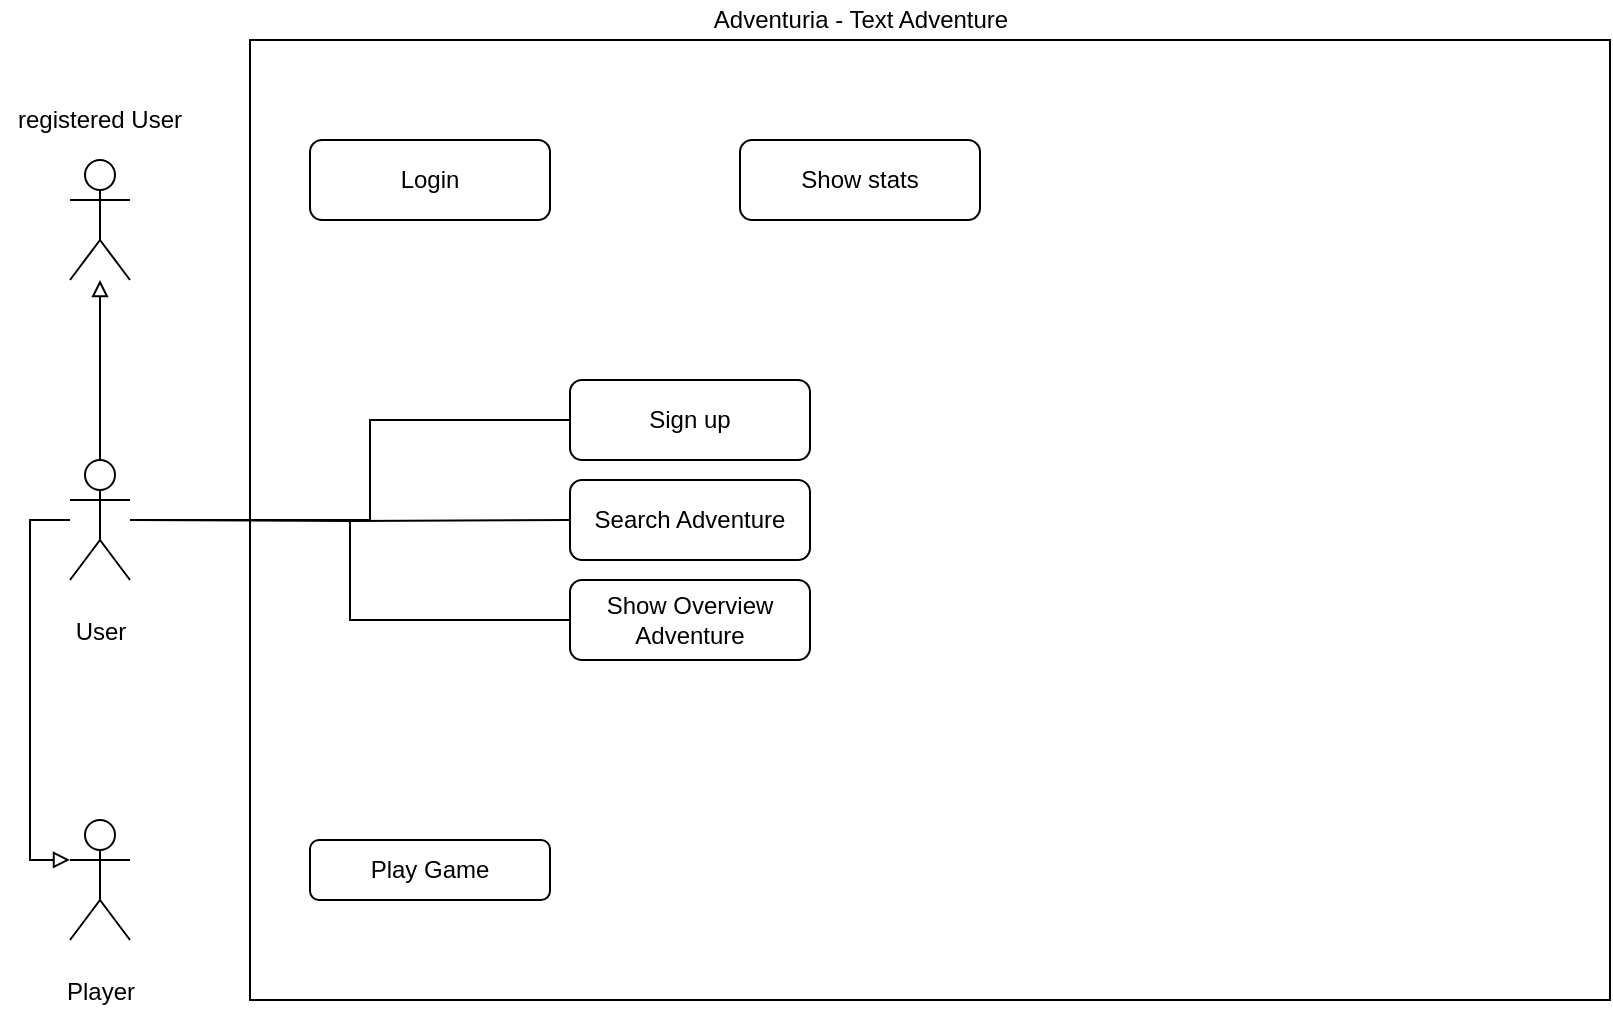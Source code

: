 <mxfile version="14.7.7" type="github">
  <diagram id="2k4qvEb0eAt47WyBkYto" name="Page-1">
    <mxGraphModel dx="976" dy="928" grid="1" gridSize="10" guides="1" tooltips="1" connect="1" arrows="1" fold="1" page="1" pageScale="1" pageWidth="827" pageHeight="1169" math="0" shadow="0">
      <root>
        <mxCell id="0" />
        <mxCell id="1" parent="0" />
        <mxCell id="qG030Nj6i0k_ADabBcjQ-6" value="&lt;p&gt;&lt;br&gt;&lt;/p&gt;" style="shape=umlActor;verticalLabelPosition=bottom;verticalAlign=top;html=1;outlineConnect=0;" parent="1" vertex="1">
          <mxGeometry x="40" y="130" width="30" height="60" as="geometry" />
        </mxCell>
        <mxCell id="Zf223wvTRj6IdAtIRfd2-1" value="" style="rounded=0;whiteSpace=wrap;html=1;fillColor=none;" vertex="1" parent="1">
          <mxGeometry x="130" y="70" width="680" height="480" as="geometry" />
        </mxCell>
        <mxCell id="Zf223wvTRj6IdAtIRfd2-2" value="Adventuria - Text Adventure" style="text;html=1;align=center;verticalAlign=middle;resizable=0;points=[];autosize=1;strokeColor=none;" vertex="1" parent="1">
          <mxGeometry x="355" y="50" width="160" height="20" as="geometry" />
        </mxCell>
        <mxCell id="Zf223wvTRj6IdAtIRfd2-8" style="edgeStyle=orthogonalEdgeStyle;rounded=0;orthogonalLoop=1;jettySize=auto;html=1;endArrow=block;endFill=0;" edge="1" parent="1" source="Zf223wvTRj6IdAtIRfd2-4" target="qG030Nj6i0k_ADabBcjQ-6">
          <mxGeometry relative="1" as="geometry" />
        </mxCell>
        <mxCell id="Zf223wvTRj6IdAtIRfd2-11" style="edgeStyle=orthogonalEdgeStyle;rounded=0;orthogonalLoop=1;jettySize=auto;html=1;endArrow=block;endFill=0;entryX=0;entryY=0.333;entryDx=0;entryDy=0;entryPerimeter=0;" edge="1" parent="1" source="Zf223wvTRj6IdAtIRfd2-4" target="Zf223wvTRj6IdAtIRfd2-5">
          <mxGeometry relative="1" as="geometry">
            <mxPoint x="20" y="490" as="targetPoint" />
            <Array as="points">
              <mxPoint x="20" y="310" />
              <mxPoint x="20" y="480" />
            </Array>
          </mxGeometry>
        </mxCell>
        <mxCell id="Zf223wvTRj6IdAtIRfd2-18" style="edgeStyle=orthogonalEdgeStyle;rounded=0;orthogonalLoop=1;jettySize=auto;html=1;endArrow=none;endFill=0;" edge="1" parent="1" source="Zf223wvTRj6IdAtIRfd2-4" target="Zf223wvTRj6IdAtIRfd2-17">
          <mxGeometry relative="1" as="geometry">
            <Array as="points">
              <mxPoint x="190" y="310" />
              <mxPoint x="190" y="260" />
            </Array>
          </mxGeometry>
        </mxCell>
        <mxCell id="Zf223wvTRj6IdAtIRfd2-21" style="edgeStyle=orthogonalEdgeStyle;rounded=0;orthogonalLoop=1;jettySize=auto;html=1;endArrow=none;endFill=0;" edge="1" parent="1" target="Zf223wvTRj6IdAtIRfd2-19">
          <mxGeometry relative="1" as="geometry">
            <mxPoint x="70" y="310" as="sourcePoint" />
          </mxGeometry>
        </mxCell>
        <mxCell id="Zf223wvTRj6IdAtIRfd2-22" style="edgeStyle=orthogonalEdgeStyle;rounded=0;orthogonalLoop=1;jettySize=auto;html=1;entryX=0;entryY=0.5;entryDx=0;entryDy=0;endArrow=none;endFill=0;" edge="1" parent="1" source="Zf223wvTRj6IdAtIRfd2-4" target="Zf223wvTRj6IdAtIRfd2-20">
          <mxGeometry relative="1" as="geometry" />
        </mxCell>
        <mxCell id="Zf223wvTRj6IdAtIRfd2-4" value="&lt;p&gt;User&lt;/p&gt;" style="shape=umlActor;verticalLabelPosition=bottom;verticalAlign=top;html=1;outlineConnect=0;" vertex="1" parent="1">
          <mxGeometry x="40" y="280" width="30" height="60" as="geometry" />
        </mxCell>
        <mxCell id="Zf223wvTRj6IdAtIRfd2-5" value="&lt;p&gt;Player&lt;/p&gt;" style="shape=umlActor;verticalLabelPosition=bottom;verticalAlign=top;html=1;outlineConnect=0;" vertex="1" parent="1">
          <mxGeometry x="40" y="460" width="30" height="60" as="geometry" />
        </mxCell>
        <mxCell id="Zf223wvTRj6IdAtIRfd2-9" value="registered User" style="text;html=1;strokeColor=none;fillColor=none;align=center;verticalAlign=middle;whiteSpace=wrap;rounded=0;" vertex="1" parent="1">
          <mxGeometry x="5" y="100" width="100" height="20" as="geometry" />
        </mxCell>
        <mxCell id="Zf223wvTRj6IdAtIRfd2-13" value="Login" style="rounded=1;whiteSpace=wrap;html=1;fillColor=none;" vertex="1" parent="1">
          <mxGeometry x="160" y="120" width="120" height="40" as="geometry" />
        </mxCell>
        <mxCell id="Zf223wvTRj6IdAtIRfd2-14" value="Play Game" style="rounded=1;whiteSpace=wrap;html=1;fillColor=none;" vertex="1" parent="1">
          <mxGeometry x="160" y="470" width="120" height="30" as="geometry" />
        </mxCell>
        <mxCell id="Zf223wvTRj6IdAtIRfd2-16" value="Show stats" style="rounded=1;whiteSpace=wrap;html=1;fillColor=none;" vertex="1" parent="1">
          <mxGeometry x="375" y="120" width="120" height="40" as="geometry" />
        </mxCell>
        <mxCell id="Zf223wvTRj6IdAtIRfd2-17" value="Sign up" style="rounded=1;whiteSpace=wrap;html=1;fillColor=none;" vertex="1" parent="1">
          <mxGeometry x="290" y="240" width="120" height="40" as="geometry" />
        </mxCell>
        <mxCell id="Zf223wvTRj6IdAtIRfd2-19" value="Search Adventure" style="rounded=1;whiteSpace=wrap;html=1;fillColor=none;" vertex="1" parent="1">
          <mxGeometry x="290" y="290" width="120" height="40" as="geometry" />
        </mxCell>
        <mxCell id="Zf223wvTRj6IdAtIRfd2-20" value="Show Overview Adventure" style="rounded=1;whiteSpace=wrap;html=1;fillColor=none;" vertex="1" parent="1">
          <mxGeometry x="290" y="340" width="120" height="40" as="geometry" />
        </mxCell>
      </root>
    </mxGraphModel>
  </diagram>
</mxfile>
